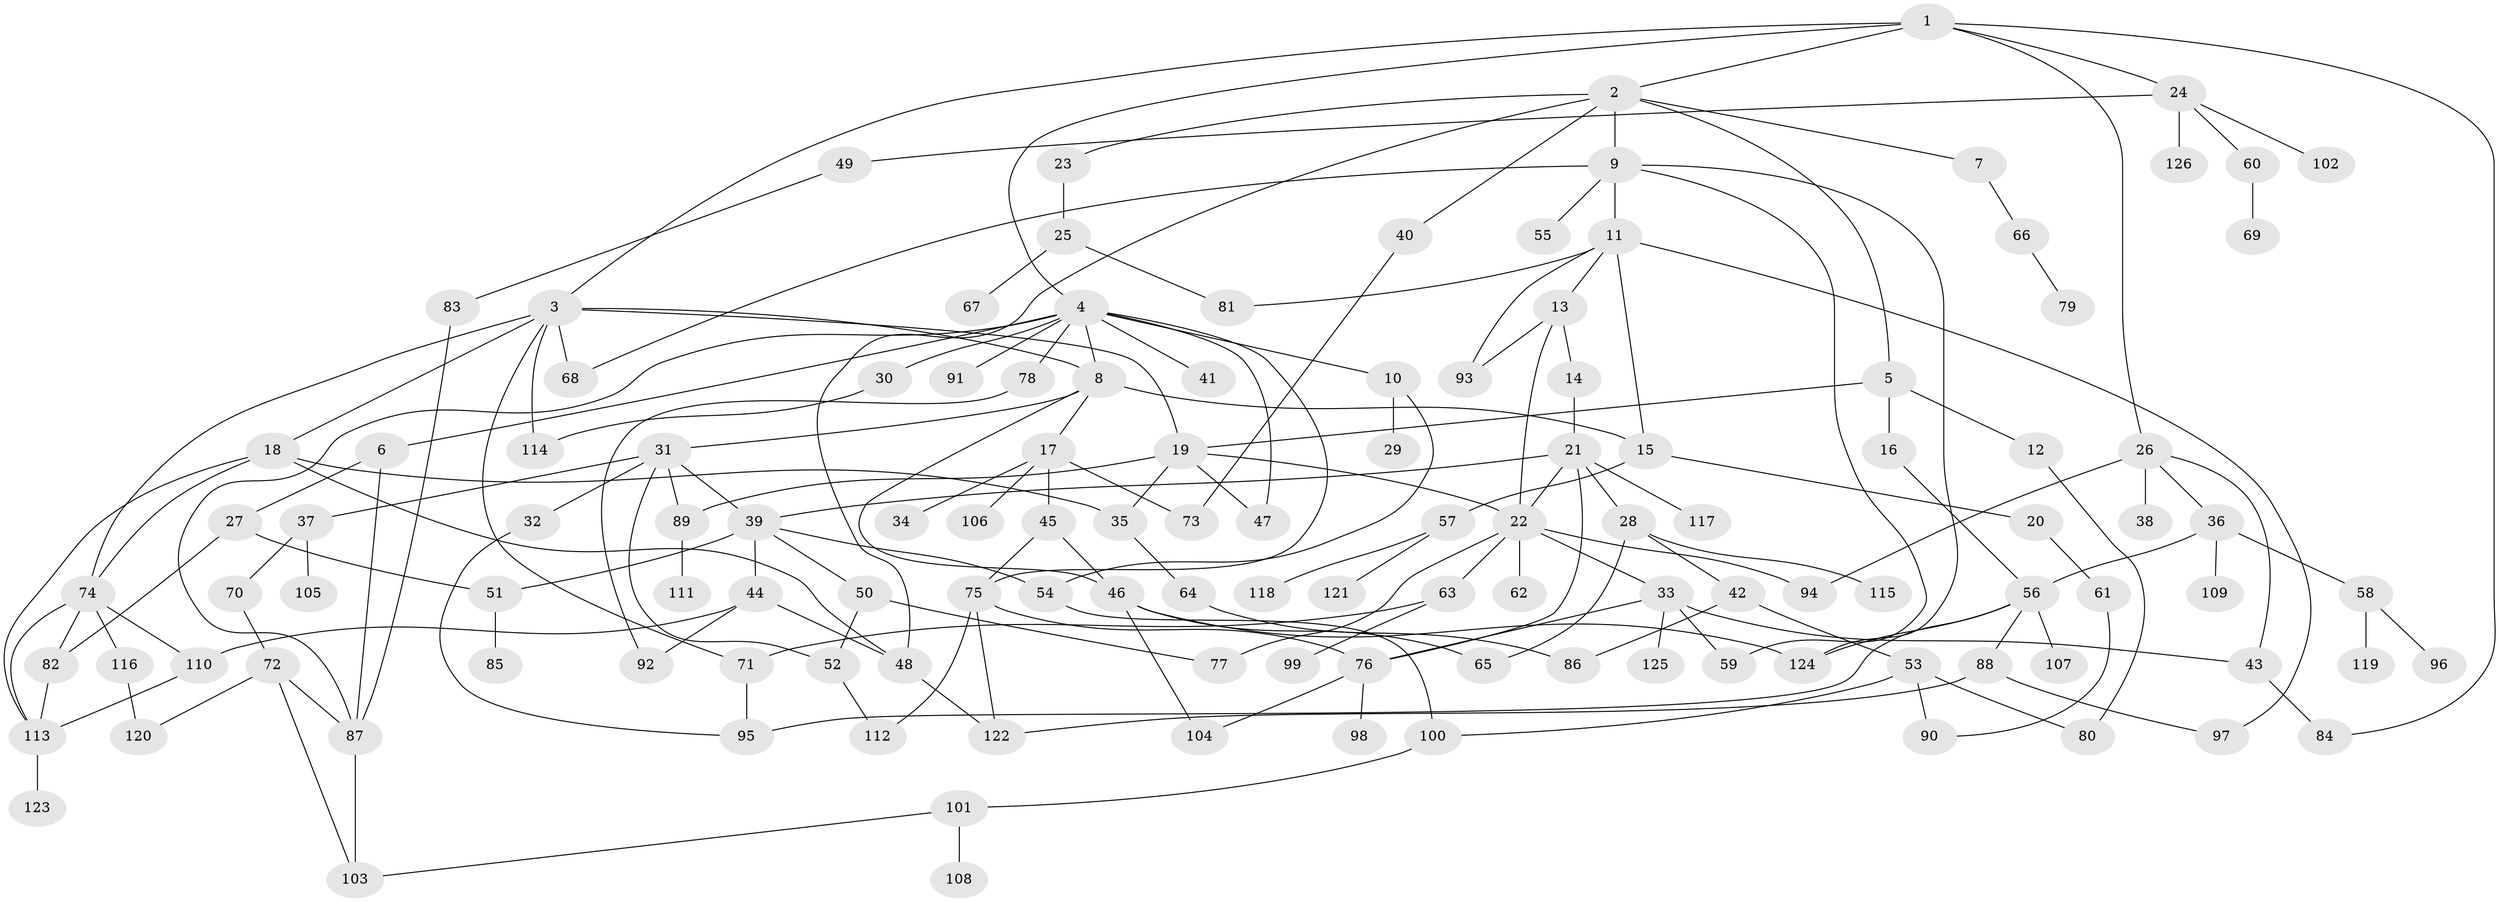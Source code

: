 // coarse degree distribution, {8: 0.024390243902439025, 7: 0.06097560975609756, 9: 0.024390243902439025, 15: 0.012195121951219513, 4: 0.07317073170731707, 2: 0.3170731707317073, 6: 0.024390243902439025, 5: 0.13414634146341464, 3: 0.08536585365853659, 1: 0.24390243902439024}
// Generated by graph-tools (version 1.1) at 2025/41/03/06/25 10:41:27]
// undirected, 126 vertices, 182 edges
graph export_dot {
graph [start="1"]
  node [color=gray90,style=filled];
  1;
  2;
  3;
  4;
  5;
  6;
  7;
  8;
  9;
  10;
  11;
  12;
  13;
  14;
  15;
  16;
  17;
  18;
  19;
  20;
  21;
  22;
  23;
  24;
  25;
  26;
  27;
  28;
  29;
  30;
  31;
  32;
  33;
  34;
  35;
  36;
  37;
  38;
  39;
  40;
  41;
  42;
  43;
  44;
  45;
  46;
  47;
  48;
  49;
  50;
  51;
  52;
  53;
  54;
  55;
  56;
  57;
  58;
  59;
  60;
  61;
  62;
  63;
  64;
  65;
  66;
  67;
  68;
  69;
  70;
  71;
  72;
  73;
  74;
  75;
  76;
  77;
  78;
  79;
  80;
  81;
  82;
  83;
  84;
  85;
  86;
  87;
  88;
  89;
  90;
  91;
  92;
  93;
  94;
  95;
  96;
  97;
  98;
  99;
  100;
  101;
  102;
  103;
  104;
  105;
  106;
  107;
  108;
  109;
  110;
  111;
  112;
  113;
  114;
  115;
  116;
  117;
  118;
  119;
  120;
  121;
  122;
  123;
  124;
  125;
  126;
  1 -- 2;
  1 -- 3;
  1 -- 4;
  1 -- 24;
  1 -- 26;
  1 -- 84;
  2 -- 5;
  2 -- 7;
  2 -- 9;
  2 -- 23;
  2 -- 40;
  2 -- 48;
  3 -- 18;
  3 -- 19;
  3 -- 71;
  3 -- 8;
  3 -- 74;
  3 -- 114;
  3 -- 68;
  4 -- 6;
  4 -- 8;
  4 -- 10;
  4 -- 30;
  4 -- 41;
  4 -- 78;
  4 -- 87;
  4 -- 91;
  4 -- 47;
  4 -- 75;
  5 -- 12;
  5 -- 16;
  5 -- 19;
  6 -- 27;
  6 -- 87;
  7 -- 66;
  8 -- 15;
  8 -- 17;
  8 -- 31;
  8 -- 46;
  9 -- 11;
  9 -- 55;
  9 -- 68;
  9 -- 124;
  9 -- 59;
  10 -- 29;
  10 -- 54;
  11 -- 13;
  11 -- 81;
  11 -- 93;
  11 -- 15;
  11 -- 97;
  12 -- 80;
  13 -- 14;
  13 -- 93;
  13 -- 22;
  14 -- 21;
  15 -- 20;
  15 -- 57;
  16 -- 56;
  17 -- 34;
  17 -- 45;
  17 -- 73;
  17 -- 106;
  18 -- 48;
  18 -- 74;
  18 -- 35;
  18 -- 113;
  19 -- 35;
  19 -- 47;
  19 -- 89;
  19 -- 22;
  20 -- 61;
  21 -- 22;
  21 -- 28;
  21 -- 39;
  21 -- 117;
  21 -- 76;
  22 -- 33;
  22 -- 62;
  22 -- 63;
  22 -- 77;
  22 -- 94;
  23 -- 25;
  24 -- 49;
  24 -- 60;
  24 -- 102;
  24 -- 126;
  25 -- 67;
  25 -- 81;
  26 -- 36;
  26 -- 38;
  26 -- 94;
  26 -- 43;
  27 -- 82;
  27 -- 51;
  28 -- 42;
  28 -- 115;
  28 -- 65;
  30 -- 114;
  31 -- 32;
  31 -- 37;
  31 -- 89;
  31 -- 39;
  31 -- 52;
  32 -- 95;
  33 -- 43;
  33 -- 59;
  33 -- 76;
  33 -- 125;
  35 -- 64;
  36 -- 56;
  36 -- 58;
  36 -- 109;
  37 -- 70;
  37 -- 105;
  39 -- 44;
  39 -- 50;
  39 -- 51;
  39 -- 54;
  40 -- 73;
  42 -- 53;
  42 -- 86;
  43 -- 84;
  44 -- 92;
  44 -- 110;
  44 -- 48;
  45 -- 75;
  45 -- 46;
  46 -- 65;
  46 -- 124;
  46 -- 104;
  48 -- 122;
  49 -- 83;
  50 -- 52;
  50 -- 77;
  51 -- 85;
  52 -- 112;
  53 -- 80;
  53 -- 90;
  53 -- 100;
  54 -- 100;
  56 -- 88;
  56 -- 107;
  56 -- 95;
  56 -- 124;
  57 -- 118;
  57 -- 121;
  58 -- 96;
  58 -- 119;
  60 -- 69;
  61 -- 90;
  63 -- 99;
  63 -- 71;
  64 -- 86;
  66 -- 79;
  70 -- 72;
  71 -- 95;
  72 -- 120;
  72 -- 87;
  72 -- 103;
  74 -- 82;
  74 -- 110;
  74 -- 113;
  74 -- 116;
  75 -- 76;
  75 -- 122;
  75 -- 112;
  76 -- 98;
  76 -- 104;
  78 -- 92;
  82 -- 113;
  83 -- 87;
  87 -- 103;
  88 -- 97;
  88 -- 122;
  89 -- 111;
  100 -- 101;
  101 -- 103;
  101 -- 108;
  110 -- 113;
  113 -- 123;
  116 -- 120;
}
